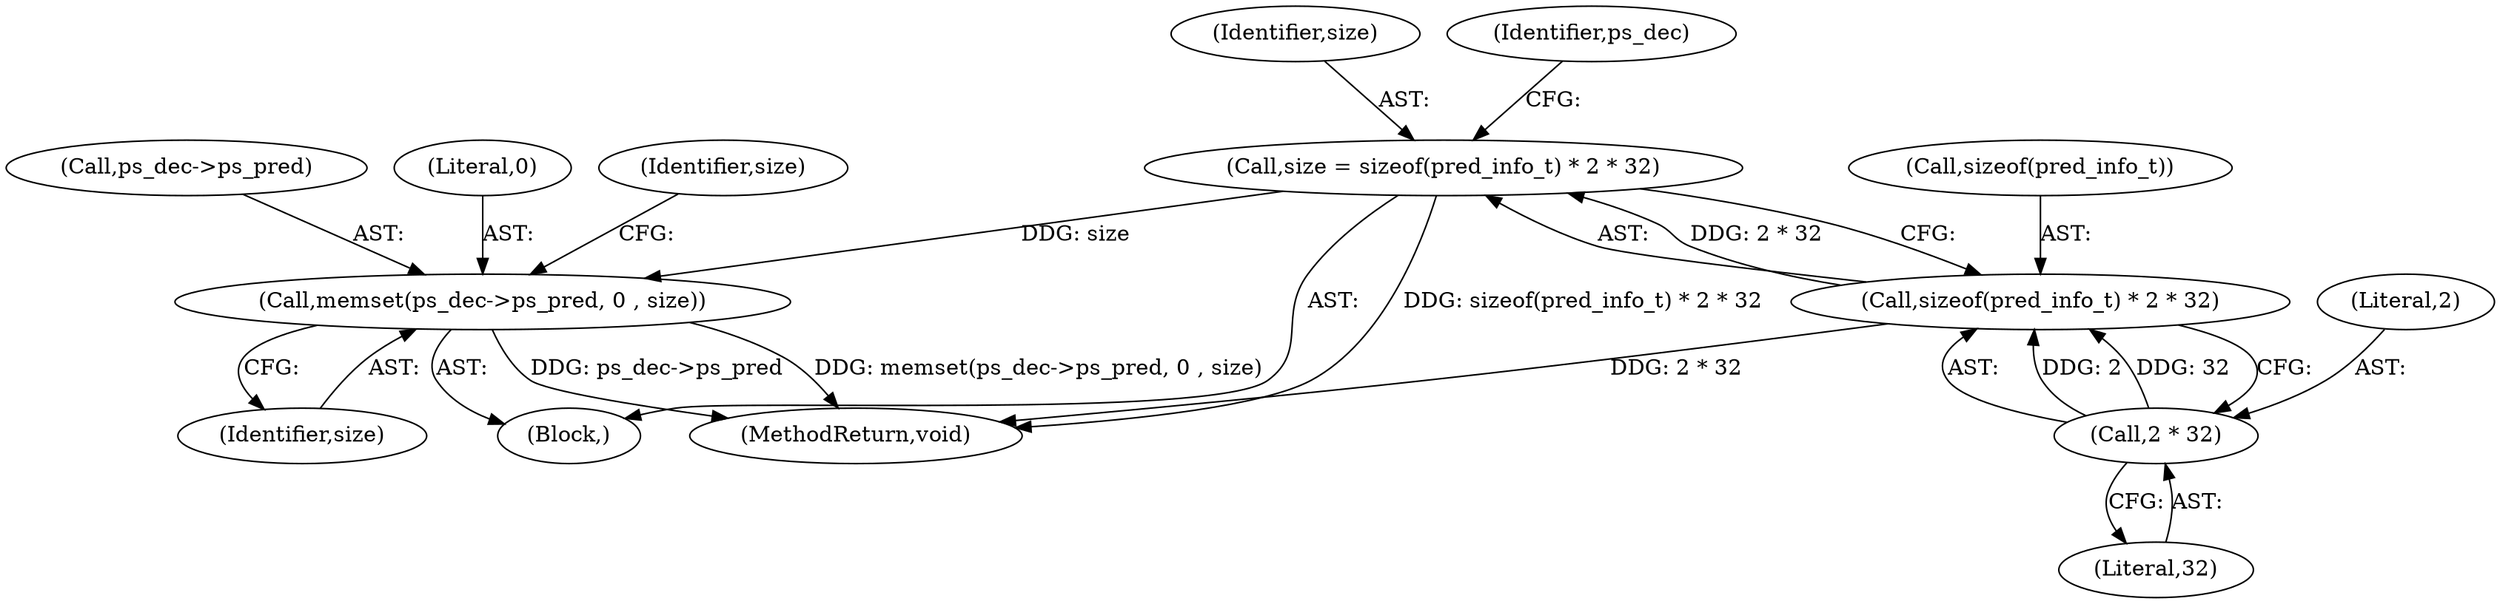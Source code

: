 digraph "0_Android_ecf6c7ce6d5a22d52160698aab44fc234c63291a@API" {
"1000132" [label="(Call,size = sizeof(pred_info_t) * 2 * 32)"];
"1000134" [label="(Call,sizeof(pred_info_t) * 2 * 32)"];
"1000137" [label="(Call,2 * 32)"];
"1000140" [label="(Call,memset(ps_dec->ps_pred, 0 , size))"];
"1000144" [label="(Literal,0)"];
"1000133" [label="(Identifier,size)"];
"1000132" [label="(Call,size = sizeof(pred_info_t) * 2 * 32)"];
"1000135" [label="(Call,sizeof(pred_info_t))"];
"1000137" [label="(Call,2 * 32)"];
"1000121" [label="(Block,)"];
"1000142" [label="(Identifier,ps_dec)"];
"1000140" [label="(Call,memset(ps_dec->ps_pred, 0 , size))"];
"1000147" [label="(Identifier,size)"];
"1000139" [label="(Literal,32)"];
"1000956" [label="(MethodReturn,void)"];
"1000145" [label="(Identifier,size)"];
"1000141" [label="(Call,ps_dec->ps_pred)"];
"1000138" [label="(Literal,2)"];
"1000134" [label="(Call,sizeof(pred_info_t) * 2 * 32)"];
"1000132" -> "1000121"  [label="AST: "];
"1000132" -> "1000134"  [label="CFG: "];
"1000133" -> "1000132"  [label="AST: "];
"1000134" -> "1000132"  [label="AST: "];
"1000142" -> "1000132"  [label="CFG: "];
"1000132" -> "1000956"  [label="DDG: sizeof(pred_info_t) * 2 * 32"];
"1000134" -> "1000132"  [label="DDG: 2 * 32"];
"1000132" -> "1000140"  [label="DDG: size"];
"1000134" -> "1000137"  [label="CFG: "];
"1000135" -> "1000134"  [label="AST: "];
"1000137" -> "1000134"  [label="AST: "];
"1000134" -> "1000956"  [label="DDG: 2 * 32"];
"1000137" -> "1000134"  [label="DDG: 2"];
"1000137" -> "1000134"  [label="DDG: 32"];
"1000137" -> "1000139"  [label="CFG: "];
"1000138" -> "1000137"  [label="AST: "];
"1000139" -> "1000137"  [label="AST: "];
"1000140" -> "1000121"  [label="AST: "];
"1000140" -> "1000145"  [label="CFG: "];
"1000141" -> "1000140"  [label="AST: "];
"1000144" -> "1000140"  [label="AST: "];
"1000145" -> "1000140"  [label="AST: "];
"1000147" -> "1000140"  [label="CFG: "];
"1000140" -> "1000956"  [label="DDG: ps_dec->ps_pred"];
"1000140" -> "1000956"  [label="DDG: memset(ps_dec->ps_pred, 0 , size)"];
}
